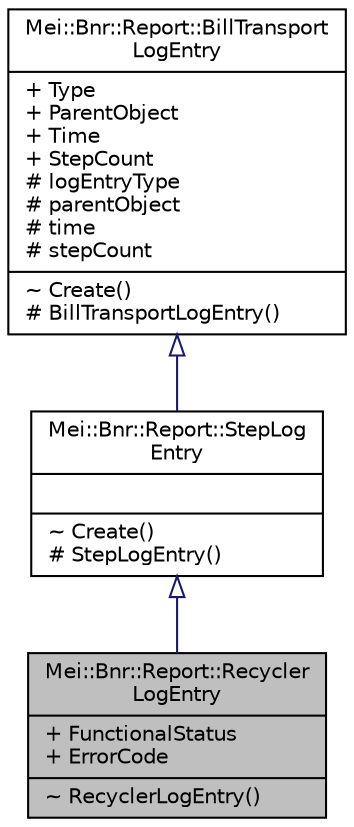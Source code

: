 digraph "Mei::Bnr::Report::RecyclerLogEntry"
{
  edge [fontname="Helvetica",fontsize="10",labelfontname="Helvetica",labelfontsize="10"];
  node [fontname="Helvetica",fontsize="10",shape=record];
  Node1 [label="{Mei::Bnr::Report::Recycler\lLogEntry\n|+ FunctionalStatus\l+ ErrorCode\l|~ RecyclerLogEntry()\l}",height=0.2,width=0.4,color="black", fillcolor="grey75", style="filled", fontcolor="black"];
  Node2 -> Node1 [dir="back",color="midnightblue",fontsize="10",style="solid",arrowtail="onormal",fontname="Helvetica"];
  Node2 [label="{Mei::Bnr::Report::StepLog\lEntry\n||~ Create()\l# StepLogEntry()\l}",height=0.2,width=0.4,color="black", fillcolor="white", style="filled",URL="$a00170.html",tooltip="StepLogEntry "];
  Node3 -> Node2 [dir="back",color="midnightblue",fontsize="10",style="solid",arrowtail="onormal",fontname="Helvetica"];
  Node3 [label="{Mei::Bnr::Report::BillTransport\lLogEntry\n|+ Type\l+ ParentObject\l+ Time\l+ StepCount\l# logEntryType\l# parentObject\l# time\l# stepCount\l|~ Create()\l# BillTransportLogEntry()\l}",height=0.2,width=0.4,color="black", fillcolor="white", style="filled",URL="$a00146.html",tooltip="BillTransportLogEntry. "];
}
